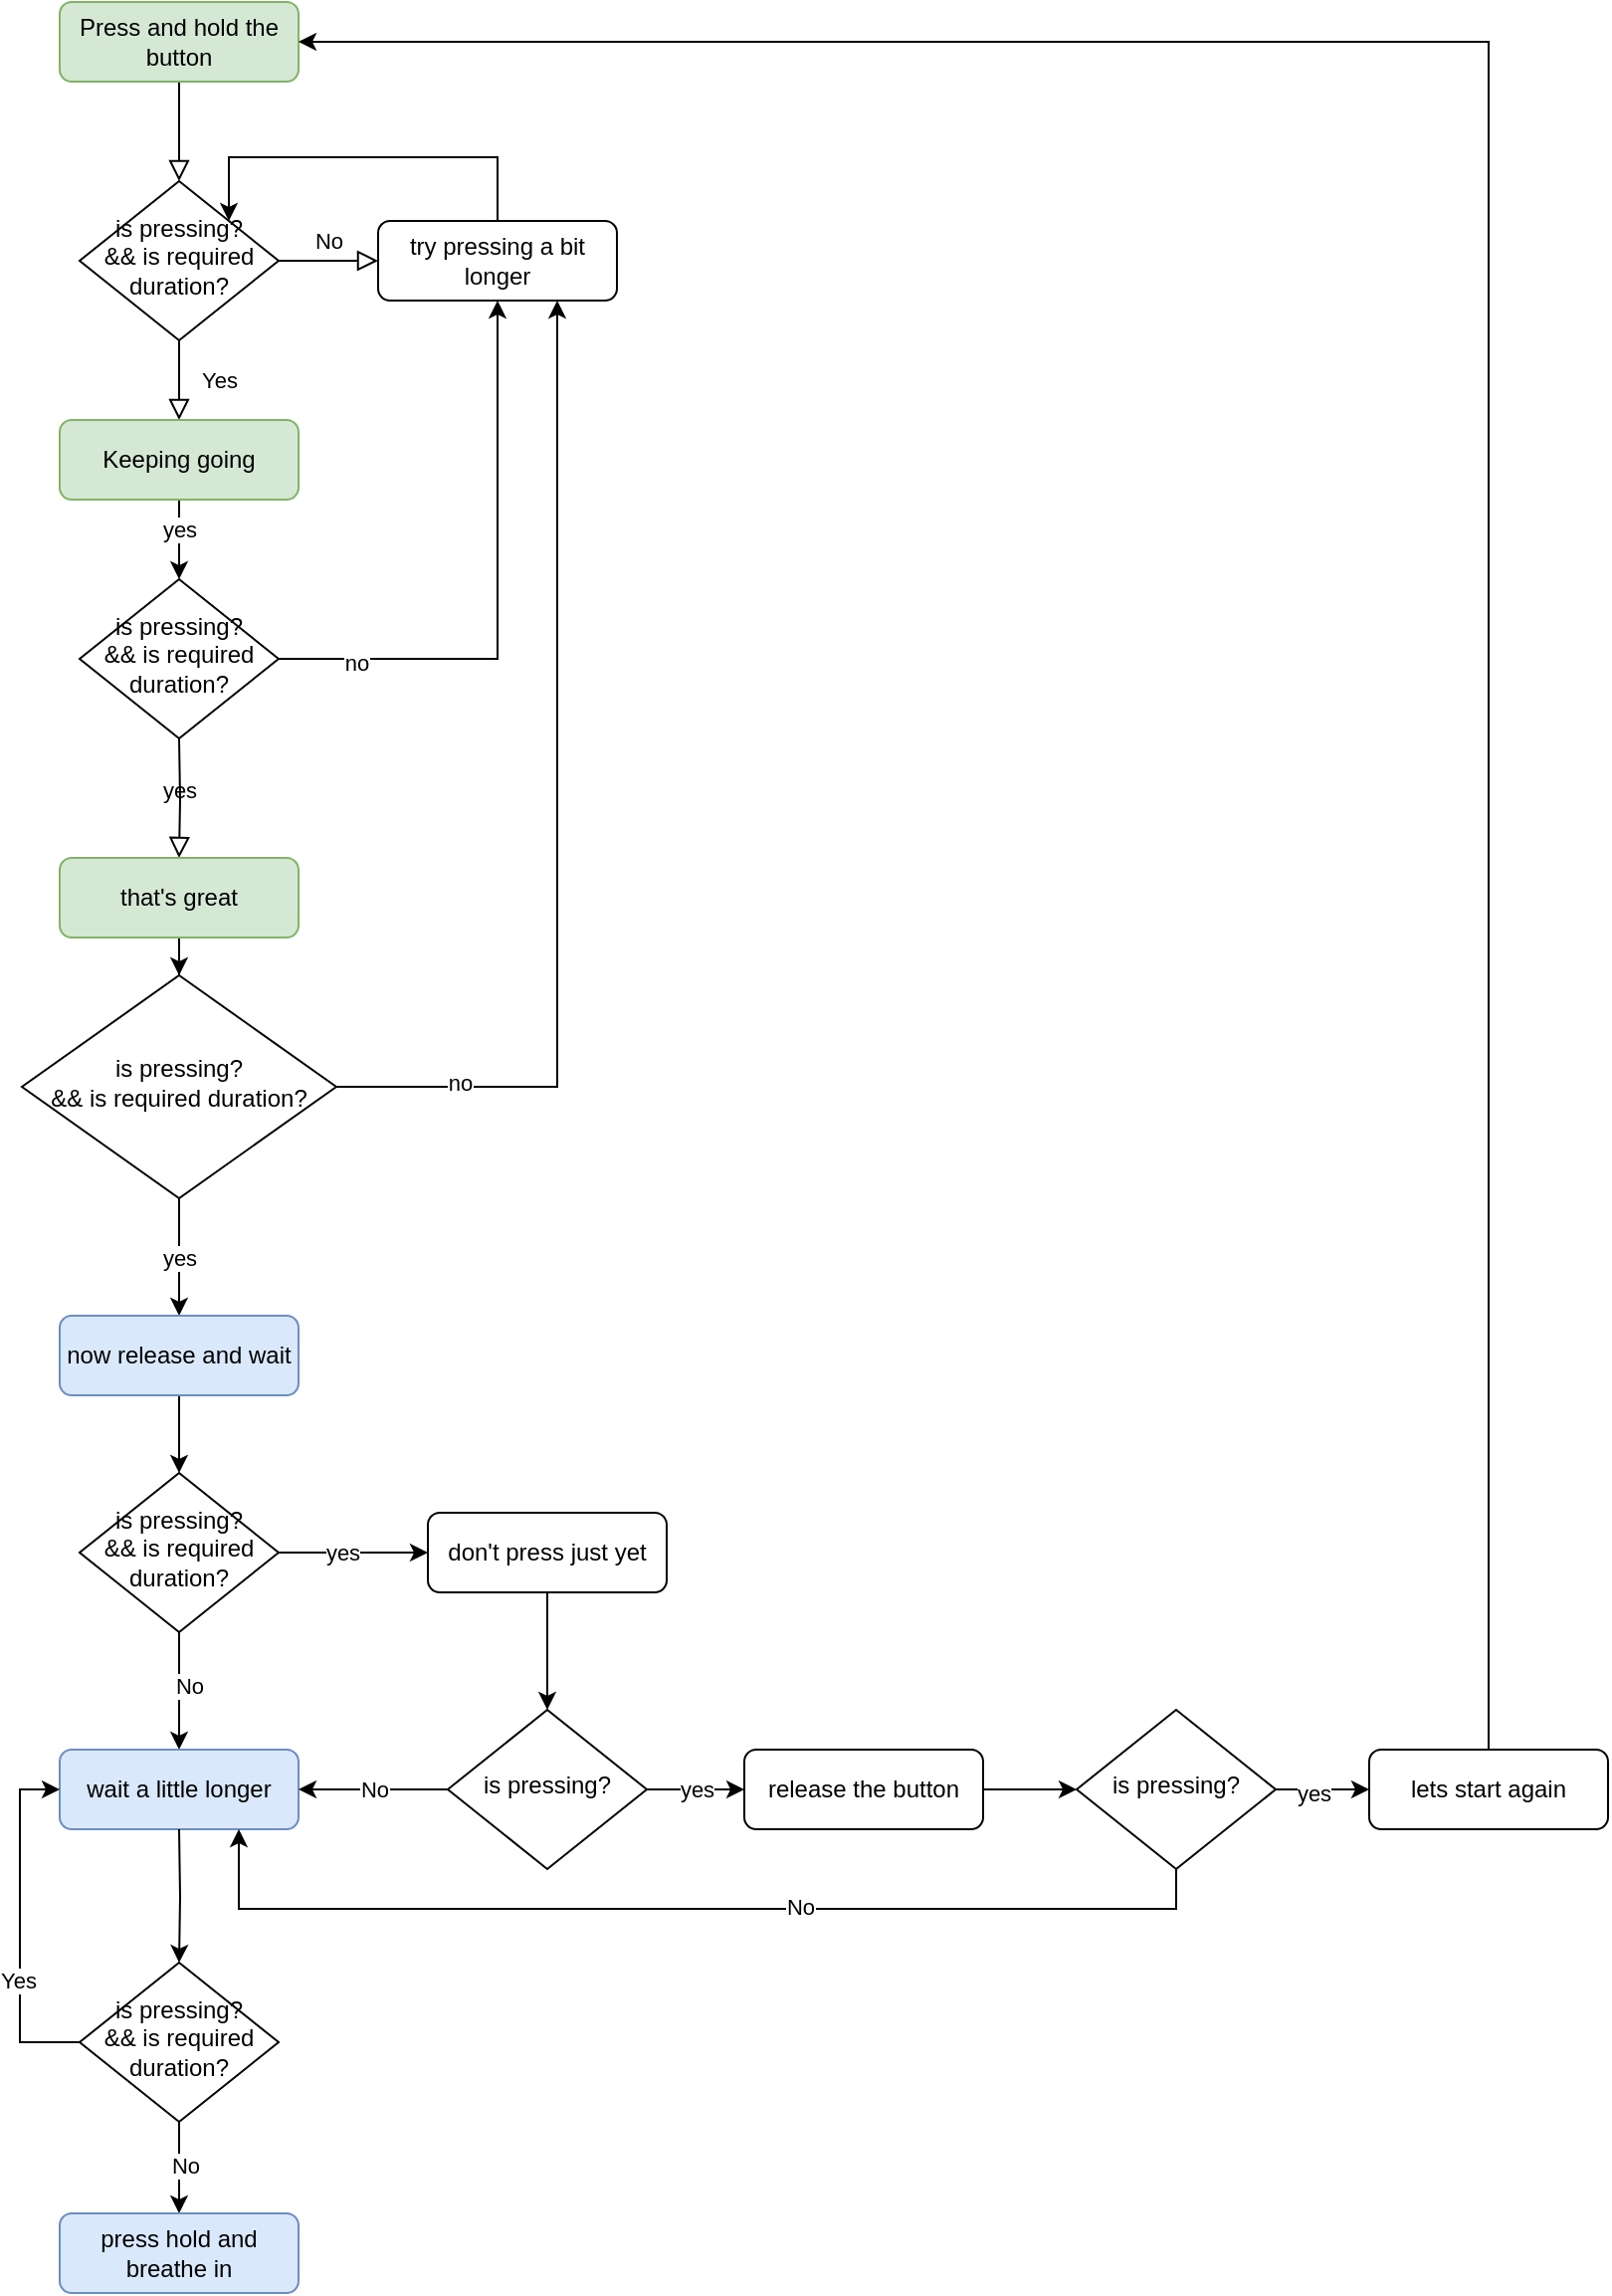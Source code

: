 <mxfile version="14.4.4" type="github">
  <diagram id="C5RBs43oDa-KdzZeNtuy" name="Page-1">
    <mxGraphModel dx="545" dy="1183" grid="0" gridSize="10" guides="1" tooltips="1" connect="1" arrows="1" fold="1" page="1" pageScale="1" pageWidth="827" pageHeight="1169" math="0" shadow="0">
      <root>
        <mxCell id="WIyWlLk6GJQsqaUBKTNV-0" />
        <mxCell id="WIyWlLk6GJQsqaUBKTNV-1" parent="WIyWlLk6GJQsqaUBKTNV-0" />
        <mxCell id="WIyWlLk6GJQsqaUBKTNV-2" value="" style="rounded=0;html=1;jettySize=auto;orthogonalLoop=1;fontSize=11;endArrow=block;endFill=0;endSize=8;strokeWidth=1;shadow=0;labelBackgroundColor=none;edgeStyle=orthogonalEdgeStyle;" parent="WIyWlLk6GJQsqaUBKTNV-1" source="WIyWlLk6GJQsqaUBKTNV-3" target="WIyWlLk6GJQsqaUBKTNV-6" edge="1">
          <mxGeometry relative="1" as="geometry" />
        </mxCell>
        <mxCell id="WIyWlLk6GJQsqaUBKTNV-3" value="Press and hold the button" style="rounded=1;whiteSpace=wrap;html=1;fontSize=12;glass=0;strokeWidth=1;shadow=0;fillColor=#d5e8d4;strokeColor=#82b366;" parent="WIyWlLk6GJQsqaUBKTNV-1" vertex="1">
          <mxGeometry x="44" y="12" width="120" height="40" as="geometry" />
        </mxCell>
        <mxCell id="WIyWlLk6GJQsqaUBKTNV-4" value="Yes" style="rounded=0;html=1;jettySize=auto;orthogonalLoop=1;fontSize=11;endArrow=block;endFill=0;endSize=8;strokeWidth=1;shadow=0;labelBackgroundColor=none;edgeStyle=orthogonalEdgeStyle;" parent="WIyWlLk6GJQsqaUBKTNV-1" source="WIyWlLk6GJQsqaUBKTNV-6" edge="1">
          <mxGeometry y="20" relative="1" as="geometry">
            <mxPoint as="offset" />
            <mxPoint x="104" y="222" as="targetPoint" />
          </mxGeometry>
        </mxCell>
        <mxCell id="WIyWlLk6GJQsqaUBKTNV-5" value="No" style="edgeStyle=orthogonalEdgeStyle;rounded=0;html=1;jettySize=auto;orthogonalLoop=1;fontSize=11;endArrow=block;endFill=0;endSize=8;strokeWidth=1;shadow=0;labelBackgroundColor=none;" parent="WIyWlLk6GJQsqaUBKTNV-1" source="WIyWlLk6GJQsqaUBKTNV-6" target="WIyWlLk6GJQsqaUBKTNV-7" edge="1">
          <mxGeometry y="10" relative="1" as="geometry">
            <mxPoint as="offset" />
          </mxGeometry>
        </mxCell>
        <mxCell id="WIyWlLk6GJQsqaUBKTNV-6" value="is pressing?&lt;br&gt;&amp;amp;&amp;amp; is required duration?" style="rhombus;whiteSpace=wrap;html=1;shadow=0;fontFamily=Helvetica;fontSize=12;align=center;strokeWidth=1;spacing=6;spacingTop=-4;" parent="WIyWlLk6GJQsqaUBKTNV-1" vertex="1">
          <mxGeometry x="54" y="102" width="100" height="80" as="geometry" />
        </mxCell>
        <mxCell id="6B06qHGEWHTaStffHunC-0" style="edgeStyle=orthogonalEdgeStyle;rounded=0;orthogonalLoop=1;jettySize=auto;html=1;entryX=1;entryY=0;entryDx=0;entryDy=0;" edge="1" parent="WIyWlLk6GJQsqaUBKTNV-1" source="WIyWlLk6GJQsqaUBKTNV-7" target="WIyWlLk6GJQsqaUBKTNV-6">
          <mxGeometry relative="1" as="geometry">
            <Array as="points">
              <mxPoint x="264" y="90" />
              <mxPoint x="129" y="90" />
            </Array>
          </mxGeometry>
        </mxCell>
        <mxCell id="WIyWlLk6GJQsqaUBKTNV-7" value="try pressing a bit longer" style="rounded=1;whiteSpace=wrap;html=1;fontSize=12;glass=0;strokeWidth=1;shadow=0;" parent="WIyWlLk6GJQsqaUBKTNV-1" vertex="1">
          <mxGeometry x="204" y="122" width="120" height="40" as="geometry" />
        </mxCell>
        <mxCell id="WIyWlLk6GJQsqaUBKTNV-8" value="yes" style="rounded=0;html=1;jettySize=auto;orthogonalLoop=1;fontSize=11;endArrow=block;endFill=0;endSize=8;strokeWidth=1;shadow=0;labelBackgroundColor=none;edgeStyle=orthogonalEdgeStyle;" parent="WIyWlLk6GJQsqaUBKTNV-1" target="WIyWlLk6GJQsqaUBKTNV-11" edge="1">
          <mxGeometry x="-0.133" relative="1" as="geometry">
            <mxPoint as="offset" />
            <mxPoint x="104" y="382" as="sourcePoint" />
          </mxGeometry>
        </mxCell>
        <mxCell id="yRjvlGnkY3Er7ASdowog-7" value="" style="edgeStyle=orthogonalEdgeStyle;rounded=0;orthogonalLoop=1;jettySize=auto;html=1;" parent="WIyWlLk6GJQsqaUBKTNV-1" source="WIyWlLk6GJQsqaUBKTNV-11" target="yRjvlGnkY3Er7ASdowog-5" edge="1">
          <mxGeometry relative="1" as="geometry" />
        </mxCell>
        <mxCell id="WIyWlLk6GJQsqaUBKTNV-11" value="that&#39;s great" style="rounded=1;whiteSpace=wrap;html=1;fontSize=12;glass=0;strokeWidth=1;shadow=0;fillColor=#d5e8d4;strokeColor=#82b366;" parent="WIyWlLk6GJQsqaUBKTNV-1" vertex="1">
          <mxGeometry x="44" y="442" width="120" height="40" as="geometry" />
        </mxCell>
        <mxCell id="yRjvlGnkY3Er7ASdowog-2" value="" style="edgeStyle=orthogonalEdgeStyle;rounded=0;orthogonalLoop=1;jettySize=auto;html=1;" parent="WIyWlLk6GJQsqaUBKTNV-1" source="yRjvlGnkY3Er7ASdowog-0" target="yRjvlGnkY3Er7ASdowog-1" edge="1">
          <mxGeometry relative="1" as="geometry" />
        </mxCell>
        <mxCell id="yRjvlGnkY3Er7ASdowog-50" value="yes" style="edgeLabel;html=1;align=center;verticalAlign=middle;resizable=0;points=[];" parent="yRjvlGnkY3Er7ASdowog-2" vertex="1" connectable="0">
          <mxGeometry x="-0.275" relative="1" as="geometry">
            <mxPoint as="offset" />
          </mxGeometry>
        </mxCell>
        <mxCell id="yRjvlGnkY3Er7ASdowog-0" value="Keeping going" style="rounded=1;whiteSpace=wrap;html=1;fontSize=12;glass=0;strokeWidth=1;shadow=0;fillColor=#d5e8d4;strokeColor=#82b366;" parent="WIyWlLk6GJQsqaUBKTNV-1" vertex="1">
          <mxGeometry x="44" y="222" width="120" height="40" as="geometry" />
        </mxCell>
        <mxCell id="yRjvlGnkY3Er7ASdowog-4" style="edgeStyle=orthogonalEdgeStyle;rounded=0;orthogonalLoop=1;jettySize=auto;html=1;entryX=0.5;entryY=1;entryDx=0;entryDy=0;" parent="WIyWlLk6GJQsqaUBKTNV-1" source="yRjvlGnkY3Er7ASdowog-1" target="WIyWlLk6GJQsqaUBKTNV-7" edge="1">
          <mxGeometry relative="1" as="geometry" />
        </mxCell>
        <mxCell id="yRjvlGnkY3Er7ASdowog-51" value="no" style="edgeLabel;html=1;align=center;verticalAlign=middle;resizable=0;points=[];" parent="yRjvlGnkY3Er7ASdowog-4" vertex="1" connectable="0">
          <mxGeometry x="-0.735" y="-2" relative="1" as="geometry">
            <mxPoint as="offset" />
          </mxGeometry>
        </mxCell>
        <mxCell id="yRjvlGnkY3Er7ASdowog-1" value="is pressing?&lt;br&gt;&amp;amp;&amp;amp; is required duration?" style="rhombus;whiteSpace=wrap;html=1;shadow=0;fontFamily=Helvetica;fontSize=12;align=center;strokeWidth=1;spacing=6;spacingTop=-4;" parent="WIyWlLk6GJQsqaUBKTNV-1" vertex="1">
          <mxGeometry x="54" y="302" width="100" height="80" as="geometry" />
        </mxCell>
        <mxCell id="yRjvlGnkY3Er7ASdowog-8" value="yes" style="edgeStyle=orthogonalEdgeStyle;rounded=0;orthogonalLoop=1;jettySize=auto;html=1;" parent="WIyWlLk6GJQsqaUBKTNV-1" source="yRjvlGnkY3Er7ASdowog-5" target="yRjvlGnkY3Er7ASdowog-6" edge="1">
          <mxGeometry relative="1" as="geometry" />
        </mxCell>
        <mxCell id="yRjvlGnkY3Er7ASdowog-10" style="edgeStyle=orthogonalEdgeStyle;rounded=0;orthogonalLoop=1;jettySize=auto;html=1;entryX=0.75;entryY=1;entryDx=0;entryDy=0;" parent="WIyWlLk6GJQsqaUBKTNV-1" source="yRjvlGnkY3Er7ASdowog-5" target="WIyWlLk6GJQsqaUBKTNV-7" edge="1">
          <mxGeometry relative="1" as="geometry" />
        </mxCell>
        <mxCell id="yRjvlGnkY3Er7ASdowog-54" value="no" style="edgeLabel;html=1;align=center;verticalAlign=middle;resizable=0;points=[];" parent="yRjvlGnkY3Er7ASdowog-10" vertex="1" connectable="0">
          <mxGeometry x="-0.757" y="2" relative="1" as="geometry">
            <mxPoint as="offset" />
          </mxGeometry>
        </mxCell>
        <mxCell id="yRjvlGnkY3Er7ASdowog-5" value="is pressing?&lt;br&gt;&amp;amp;&amp;amp; is required duration?" style="rhombus;whiteSpace=wrap;html=1;shadow=0;fontFamily=Helvetica;fontSize=12;align=center;strokeWidth=1;spacing=6;spacingTop=-4;" parent="WIyWlLk6GJQsqaUBKTNV-1" vertex="1">
          <mxGeometry x="25" y="501" width="158" height="112" as="geometry" />
        </mxCell>
        <mxCell id="yRjvlGnkY3Er7ASdowog-12" value="" style="edgeStyle=orthogonalEdgeStyle;rounded=0;orthogonalLoop=1;jettySize=auto;html=1;" parent="WIyWlLk6GJQsqaUBKTNV-1" source="yRjvlGnkY3Er7ASdowog-6" target="yRjvlGnkY3Er7ASdowog-11" edge="1">
          <mxGeometry relative="1" as="geometry" />
        </mxCell>
        <mxCell id="yRjvlGnkY3Er7ASdowog-6" value="now release and wait" style="rounded=1;whiteSpace=wrap;html=1;fontSize=12;glass=0;strokeWidth=1;shadow=0;fillColor=#dae8fc;strokeColor=#6c8ebf;" parent="WIyWlLk6GJQsqaUBKTNV-1" vertex="1">
          <mxGeometry x="44" y="672" width="120" height="40" as="geometry" />
        </mxCell>
        <mxCell id="yRjvlGnkY3Er7ASdowog-15" style="edgeStyle=orthogonalEdgeStyle;rounded=0;orthogonalLoop=1;jettySize=auto;html=1;" parent="WIyWlLk6GJQsqaUBKTNV-1" source="yRjvlGnkY3Er7ASdowog-11" target="yRjvlGnkY3Er7ASdowog-14" edge="1">
          <mxGeometry relative="1" as="geometry" />
        </mxCell>
        <mxCell id="yRjvlGnkY3Er7ASdowog-28" value="yes" style="edgeLabel;html=1;align=center;verticalAlign=middle;resizable=0;points=[];" parent="yRjvlGnkY3Er7ASdowog-15" vertex="1" connectable="0">
          <mxGeometry x="-0.158" y="-2" relative="1" as="geometry">
            <mxPoint y="-2" as="offset" />
          </mxGeometry>
        </mxCell>
        <mxCell id="yRjvlGnkY3Er7ASdowog-17" value="No" style="edgeStyle=orthogonalEdgeStyle;rounded=0;orthogonalLoop=1;jettySize=auto;html=1;entryX=0.5;entryY=0;entryDx=0;entryDy=0;" parent="WIyWlLk6GJQsqaUBKTNV-1" source="yRjvlGnkY3Er7ASdowog-11" target="yRjvlGnkY3Er7ASdowog-16" edge="1">
          <mxGeometry x="-0.085" y="5" relative="1" as="geometry">
            <mxPoint as="offset" />
          </mxGeometry>
        </mxCell>
        <mxCell id="yRjvlGnkY3Er7ASdowog-11" value="is pressing?&lt;br&gt;&amp;amp;&amp;amp; is required duration?" style="rhombus;whiteSpace=wrap;html=1;shadow=0;fontFamily=Helvetica;fontSize=12;align=center;strokeWidth=1;spacing=6;spacingTop=-4;" parent="WIyWlLk6GJQsqaUBKTNV-1" vertex="1">
          <mxGeometry x="54" y="751" width="100" height="80" as="geometry" />
        </mxCell>
        <mxCell id="yRjvlGnkY3Er7ASdowog-30" value="" style="edgeStyle=orthogonalEdgeStyle;rounded=0;orthogonalLoop=1;jettySize=auto;html=1;" parent="WIyWlLk6GJQsqaUBKTNV-1" source="yRjvlGnkY3Er7ASdowog-14" target="yRjvlGnkY3Er7ASdowog-29" edge="1">
          <mxGeometry relative="1" as="geometry" />
        </mxCell>
        <mxCell id="yRjvlGnkY3Er7ASdowog-14" value="don&#39;t press just yet" style="rounded=1;whiteSpace=wrap;html=1;fontSize=12;glass=0;strokeWidth=1;shadow=0;" parent="WIyWlLk6GJQsqaUBKTNV-1" vertex="1">
          <mxGeometry x="229" y="771" width="120" height="40" as="geometry" />
        </mxCell>
        <mxCell id="yRjvlGnkY3Er7ASdowog-16" value="wait a little longer" style="rounded=1;whiteSpace=wrap;html=1;fontSize=12;glass=0;strokeWidth=1;shadow=0;fillColor=#dae8fc;strokeColor=#6c8ebf;" parent="WIyWlLk6GJQsqaUBKTNV-1" vertex="1">
          <mxGeometry x="44" y="890" width="120" height="40" as="geometry" />
        </mxCell>
        <mxCell id="yRjvlGnkY3Er7ASdowog-21" style="edgeStyle=orthogonalEdgeStyle;rounded=0;orthogonalLoop=1;jettySize=auto;html=1;entryX=0.5;entryY=0;entryDx=0;entryDy=0;" parent="WIyWlLk6GJQsqaUBKTNV-1" target="yRjvlGnkY3Er7ASdowog-22" edge="1">
          <mxGeometry relative="1" as="geometry">
            <mxPoint x="104" y="930" as="sourcePoint" />
            <mxPoint x="104" y="979" as="targetPoint" />
          </mxGeometry>
        </mxCell>
        <mxCell id="yRjvlGnkY3Er7ASdowog-25" value="" style="edgeStyle=orthogonalEdgeStyle;rounded=0;orthogonalLoop=1;jettySize=auto;html=1;" parent="WIyWlLk6GJQsqaUBKTNV-1" source="yRjvlGnkY3Er7ASdowog-22" target="yRjvlGnkY3Er7ASdowog-24" edge="1">
          <mxGeometry relative="1" as="geometry" />
        </mxCell>
        <mxCell id="yRjvlGnkY3Er7ASdowog-49" value="No" style="edgeLabel;html=1;align=center;verticalAlign=middle;resizable=0;points=[];" parent="yRjvlGnkY3Er7ASdowog-25" vertex="1" connectable="0">
          <mxGeometry x="-0.043" y="3" relative="1" as="geometry">
            <mxPoint as="offset" />
          </mxGeometry>
        </mxCell>
        <mxCell id="yRjvlGnkY3Er7ASdowog-47" style="edgeStyle=orthogonalEdgeStyle;rounded=0;orthogonalLoop=1;jettySize=auto;html=1;entryX=0;entryY=0.5;entryDx=0;entryDy=0;" parent="WIyWlLk6GJQsqaUBKTNV-1" source="yRjvlGnkY3Er7ASdowog-22" target="yRjvlGnkY3Er7ASdowog-16" edge="1">
          <mxGeometry relative="1" as="geometry">
            <Array as="points">
              <mxPoint x="24" y="1037" />
              <mxPoint x="24" y="910" />
            </Array>
          </mxGeometry>
        </mxCell>
        <mxCell id="yRjvlGnkY3Er7ASdowog-48" value="Yes" style="edgeLabel;html=1;align=center;verticalAlign=middle;resizable=0;points=[];" parent="yRjvlGnkY3Er7ASdowog-47" vertex="1" connectable="0">
          <mxGeometry x="-0.311" y="1" relative="1" as="geometry">
            <mxPoint as="offset" />
          </mxGeometry>
        </mxCell>
        <mxCell id="yRjvlGnkY3Er7ASdowog-22" value="is pressing?&lt;br&gt;&amp;amp;&amp;amp; is required duration?" style="rhombus;whiteSpace=wrap;html=1;shadow=0;fontFamily=Helvetica;fontSize=12;align=center;strokeWidth=1;spacing=6;spacingTop=-4;" parent="WIyWlLk6GJQsqaUBKTNV-1" vertex="1">
          <mxGeometry x="54" y="997" width="100" height="80" as="geometry" />
        </mxCell>
        <mxCell id="yRjvlGnkY3Er7ASdowog-24" value="press hold and breathe in" style="rounded=1;whiteSpace=wrap;html=1;fontSize=12;glass=0;strokeWidth=1;shadow=0;fillColor=#dae8fc;strokeColor=#6c8ebf;" parent="WIyWlLk6GJQsqaUBKTNV-1" vertex="1">
          <mxGeometry x="44" y="1123" width="120" height="40" as="geometry" />
        </mxCell>
        <mxCell id="yRjvlGnkY3Er7ASdowog-31" value="No" style="edgeStyle=orthogonalEdgeStyle;rounded=0;orthogonalLoop=1;jettySize=auto;html=1;" parent="WIyWlLk6GJQsqaUBKTNV-1" source="yRjvlGnkY3Er7ASdowog-29" target="yRjvlGnkY3Er7ASdowog-16" edge="1">
          <mxGeometry relative="1" as="geometry" />
        </mxCell>
        <mxCell id="yRjvlGnkY3Er7ASdowog-33" value="yes" style="edgeStyle=orthogonalEdgeStyle;rounded=0;orthogonalLoop=1;jettySize=auto;html=1;" parent="WIyWlLk6GJQsqaUBKTNV-1" source="yRjvlGnkY3Er7ASdowog-29" target="yRjvlGnkY3Er7ASdowog-32" edge="1">
          <mxGeometry relative="1" as="geometry" />
        </mxCell>
        <mxCell id="yRjvlGnkY3Er7ASdowog-29" value="is pressing?" style="rhombus;whiteSpace=wrap;html=1;shadow=0;fontFamily=Helvetica;fontSize=12;align=center;strokeWidth=1;spacing=6;spacingTop=-4;" parent="WIyWlLk6GJQsqaUBKTNV-1" vertex="1">
          <mxGeometry x="239" y="870" width="100" height="80" as="geometry" />
        </mxCell>
        <mxCell id="yRjvlGnkY3Er7ASdowog-41" value="" style="edgeStyle=orthogonalEdgeStyle;rounded=0;orthogonalLoop=1;jettySize=auto;html=1;" parent="WIyWlLk6GJQsqaUBKTNV-1" source="yRjvlGnkY3Er7ASdowog-32" target="yRjvlGnkY3Er7ASdowog-40" edge="1">
          <mxGeometry relative="1" as="geometry" />
        </mxCell>
        <mxCell id="yRjvlGnkY3Er7ASdowog-32" value="release the button" style="rounded=1;whiteSpace=wrap;html=1;fontSize=12;glass=0;strokeWidth=1;shadow=0;" parent="WIyWlLk6GJQsqaUBKTNV-1" vertex="1">
          <mxGeometry x="388" y="890" width="120" height="40" as="geometry" />
        </mxCell>
        <mxCell id="yRjvlGnkY3Er7ASdowog-43" value="" style="edgeStyle=orthogonalEdgeStyle;rounded=0;orthogonalLoop=1;jettySize=auto;html=1;" parent="WIyWlLk6GJQsqaUBKTNV-1" source="yRjvlGnkY3Er7ASdowog-40" target="yRjvlGnkY3Er7ASdowog-42" edge="1">
          <mxGeometry relative="1" as="geometry" />
        </mxCell>
        <mxCell id="yRjvlGnkY3Er7ASdowog-44" value="yes" style="edgeLabel;html=1;align=center;verticalAlign=middle;resizable=0;points=[];" parent="yRjvlGnkY3Er7ASdowog-43" vertex="1" connectable="0">
          <mxGeometry x="-0.192" y="-2" relative="1" as="geometry">
            <mxPoint as="offset" />
          </mxGeometry>
        </mxCell>
        <mxCell id="yRjvlGnkY3Er7ASdowog-45" style="edgeStyle=orthogonalEdgeStyle;rounded=0;orthogonalLoop=1;jettySize=auto;html=1;entryX=0.75;entryY=1;entryDx=0;entryDy=0;" parent="WIyWlLk6GJQsqaUBKTNV-1" source="yRjvlGnkY3Er7ASdowog-40" target="yRjvlGnkY3Er7ASdowog-16" edge="1">
          <mxGeometry relative="1" as="geometry">
            <Array as="points">
              <mxPoint x="605" y="970" />
              <mxPoint x="134" y="970" />
            </Array>
          </mxGeometry>
        </mxCell>
        <mxCell id="yRjvlGnkY3Er7ASdowog-46" value="No" style="edgeLabel;html=1;align=center;verticalAlign=middle;resizable=0;points=[];" parent="yRjvlGnkY3Er7ASdowog-45" vertex="1" connectable="0">
          <mxGeometry x="-0.213" y="-1" relative="1" as="geometry">
            <mxPoint as="offset" />
          </mxGeometry>
        </mxCell>
        <mxCell id="yRjvlGnkY3Er7ASdowog-40" value="is pressing?" style="rhombus;whiteSpace=wrap;html=1;shadow=0;fontFamily=Helvetica;fontSize=12;align=center;strokeWidth=1;spacing=6;spacingTop=-4;" parent="WIyWlLk6GJQsqaUBKTNV-1" vertex="1">
          <mxGeometry x="555" y="870" width="100" height="80" as="geometry" />
        </mxCell>
        <mxCell id="6B06qHGEWHTaStffHunC-1" style="edgeStyle=orthogonalEdgeStyle;rounded=0;orthogonalLoop=1;jettySize=auto;html=1;entryX=1;entryY=0.5;entryDx=0;entryDy=0;" edge="1" parent="WIyWlLk6GJQsqaUBKTNV-1" source="yRjvlGnkY3Er7ASdowog-42" target="WIyWlLk6GJQsqaUBKTNV-3">
          <mxGeometry relative="1" as="geometry">
            <Array as="points">
              <mxPoint x="762" y="32" />
            </Array>
          </mxGeometry>
        </mxCell>
        <mxCell id="yRjvlGnkY3Er7ASdowog-42" value="lets start again" style="rounded=1;whiteSpace=wrap;html=1;fontSize=12;glass=0;strokeWidth=1;shadow=0;" parent="WIyWlLk6GJQsqaUBKTNV-1" vertex="1">
          <mxGeometry x="702" y="890" width="120" height="40" as="geometry" />
        </mxCell>
        <mxCell id="yRjvlGnkY3Er7ASdowog-52" style="edgeStyle=orthogonalEdgeStyle;rounded=0;orthogonalLoop=1;jettySize=auto;html=1;exitX=0.5;exitY=1;exitDx=0;exitDy=0;" parent="WIyWlLk6GJQsqaUBKTNV-1" source="yRjvlGnkY3Er7ASdowog-5" target="yRjvlGnkY3Er7ASdowog-5" edge="1">
          <mxGeometry relative="1" as="geometry" />
        </mxCell>
      </root>
    </mxGraphModel>
  </diagram>
</mxfile>
